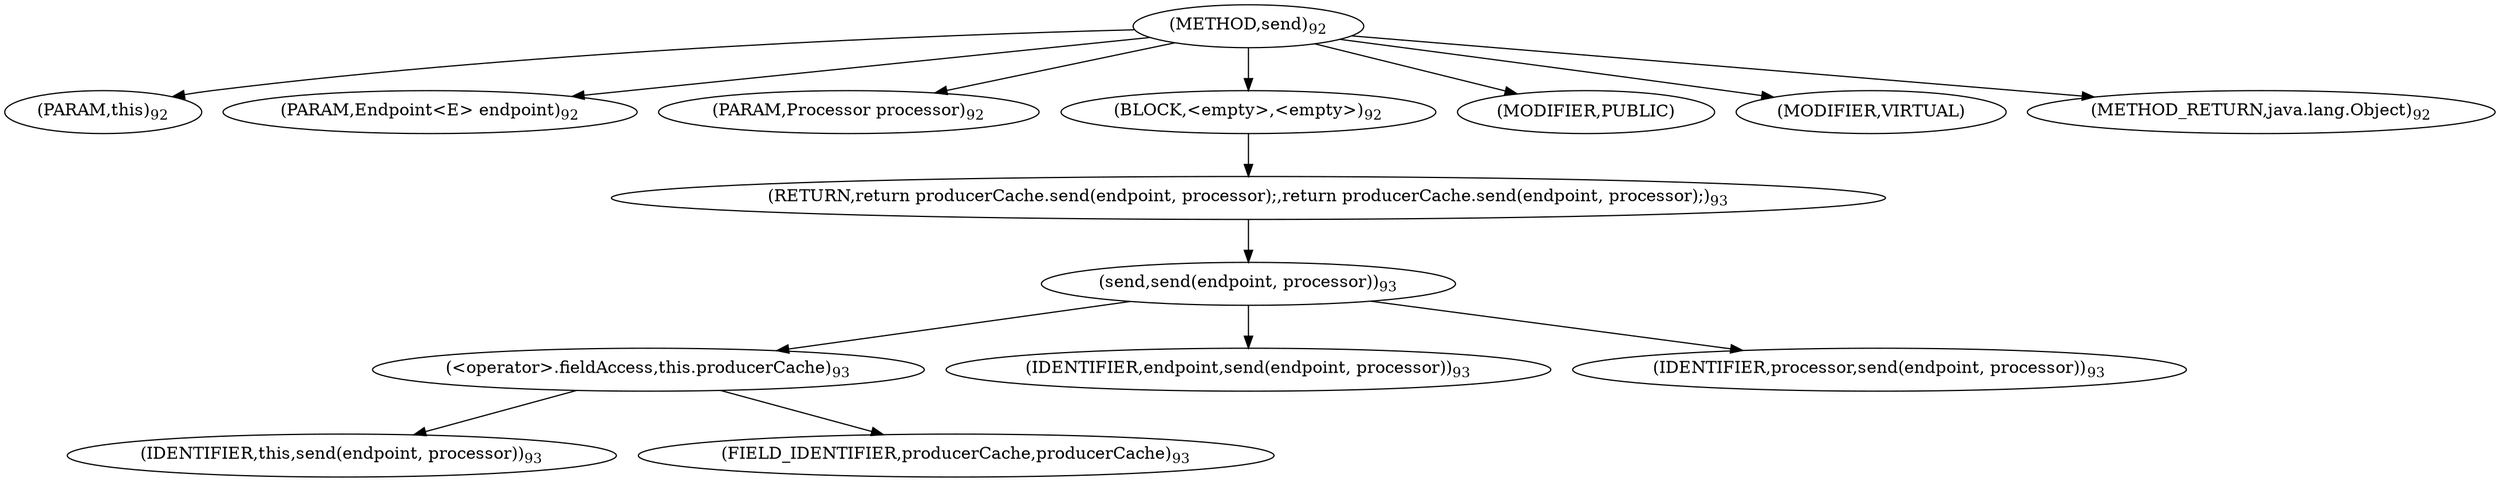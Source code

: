 digraph "send" {  
"320" [label = <(METHOD,send)<SUB>92</SUB>> ]
"321" [label = <(PARAM,this)<SUB>92</SUB>> ]
"322" [label = <(PARAM,Endpoint&lt;E&gt; endpoint)<SUB>92</SUB>> ]
"323" [label = <(PARAM,Processor processor)<SUB>92</SUB>> ]
"324" [label = <(BLOCK,&lt;empty&gt;,&lt;empty&gt;)<SUB>92</SUB>> ]
"325" [label = <(RETURN,return producerCache.send(endpoint, processor);,return producerCache.send(endpoint, processor);)<SUB>93</SUB>> ]
"326" [label = <(send,send(endpoint, processor))<SUB>93</SUB>> ]
"327" [label = <(&lt;operator&gt;.fieldAccess,this.producerCache)<SUB>93</SUB>> ]
"328" [label = <(IDENTIFIER,this,send(endpoint, processor))<SUB>93</SUB>> ]
"329" [label = <(FIELD_IDENTIFIER,producerCache,producerCache)<SUB>93</SUB>> ]
"330" [label = <(IDENTIFIER,endpoint,send(endpoint, processor))<SUB>93</SUB>> ]
"331" [label = <(IDENTIFIER,processor,send(endpoint, processor))<SUB>93</SUB>> ]
"332" [label = <(MODIFIER,PUBLIC)> ]
"333" [label = <(MODIFIER,VIRTUAL)> ]
"334" [label = <(METHOD_RETURN,java.lang.Object)<SUB>92</SUB>> ]
  "320" -> "321" 
  "320" -> "322" 
  "320" -> "323" 
  "320" -> "324" 
  "320" -> "332" 
  "320" -> "333" 
  "320" -> "334" 
  "324" -> "325" 
  "325" -> "326" 
  "326" -> "327" 
  "326" -> "330" 
  "326" -> "331" 
  "327" -> "328" 
  "327" -> "329" 
}
